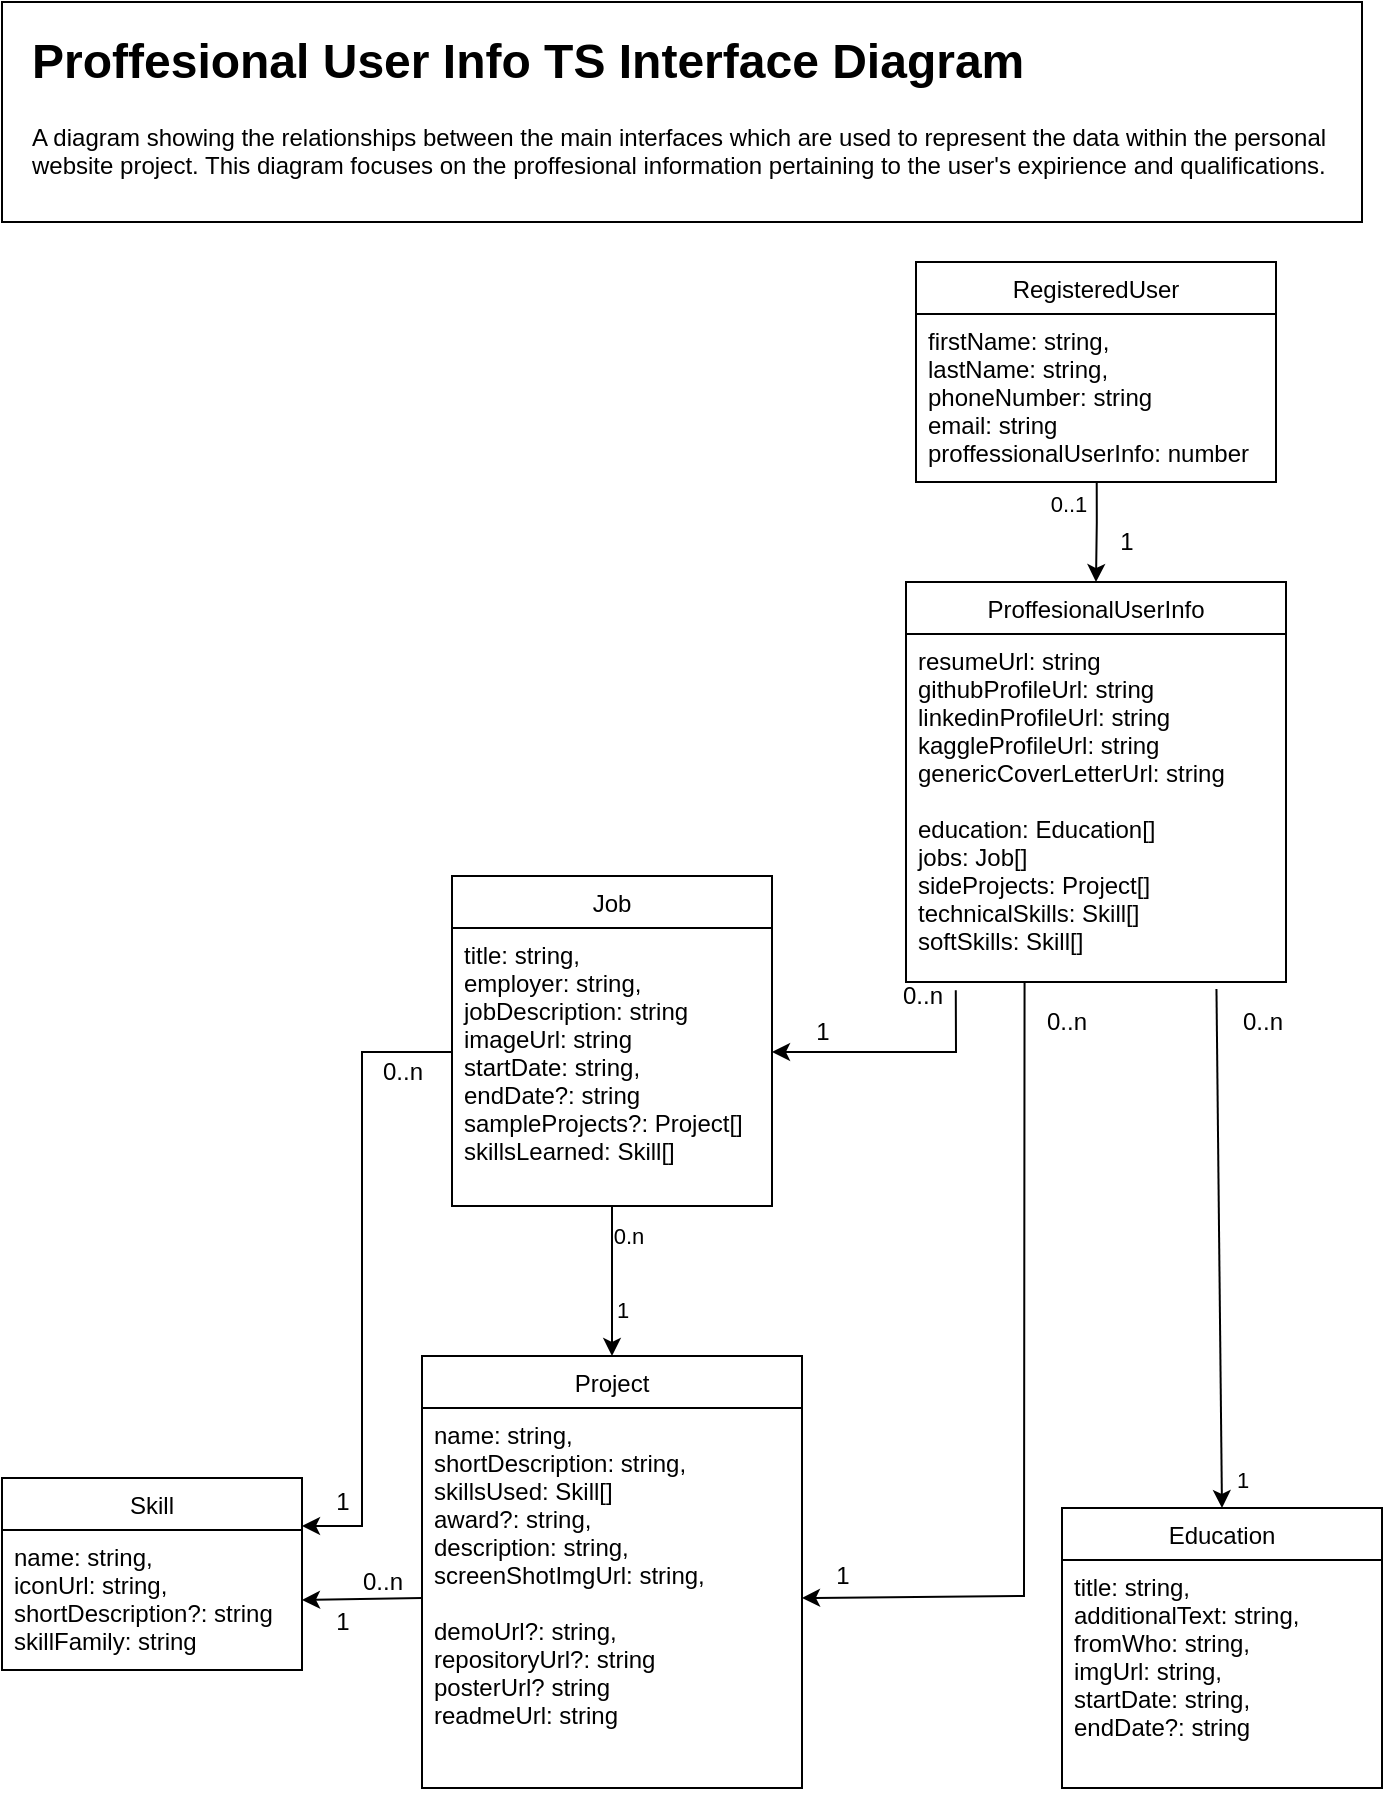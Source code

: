 <mxfile version="17.4.2" type="device"><diagram id="C5RBs43oDa-KdzZeNtuy" name="Page-1"><mxGraphModel dx="1278" dy="737" grid="1" gridSize="10" guides="1" tooltips="1" connect="1" arrows="1" fold="1" page="1" pageScale="1" pageWidth="827" pageHeight="1169" math="0" shadow="0"><root><mxCell id="WIyWlLk6GJQsqaUBKTNV-0"/><mxCell id="WIyWlLk6GJQsqaUBKTNV-1" parent="WIyWlLk6GJQsqaUBKTNV-0"/><mxCell id="FqiBHzkkH_9Ke25Stygz-0" value="" style="rounded=0;whiteSpace=wrap;html=1;" parent="WIyWlLk6GJQsqaUBKTNV-1" vertex="1"><mxGeometry x="40" y="40" width="680" height="110" as="geometry"/></mxCell><mxCell id="FqiBHzkkH_9Ke25Stygz-1" value="&lt;h1&gt;Proffesional User Info TS Interface Diagram&amp;nbsp;&lt;/h1&gt;&lt;p&gt;A diagram showing the relationships between the main interfaces which are used to represent the data within the personal website project. This diagram focuses on the proffesional information pertaining to the user's expirience and qualifications.&lt;/p&gt;" style="text;html=1;strokeColor=none;fillColor=none;spacing=5;spacingTop=-20;whiteSpace=wrap;overflow=hidden;rounded=0;" parent="WIyWlLk6GJQsqaUBKTNV-1" vertex="1"><mxGeometry x="50" y="50" width="660" height="90" as="geometry"/></mxCell><mxCell id="FqiBHzkkH_9Ke25Stygz-11" style="edgeStyle=orthogonalEdgeStyle;rounded=0;orthogonalLoop=1;jettySize=auto;html=1;entryX=0.5;entryY=0;entryDx=0;entryDy=0;exitX=0.502;exitY=1.005;exitDx=0;exitDy=0;exitPerimeter=0;" parent="WIyWlLk6GJQsqaUBKTNV-1" source="FqiBHzkkH_9Ke25Stygz-4" target="FqiBHzkkH_9Ke25Stygz-8" edge="1"><mxGeometry relative="1" as="geometry"><mxPoint x="452" y="503" as="targetPoint"/><mxPoint x="720" y="330" as="sourcePoint"/><Array as="points"><mxPoint x="587" y="300"/><mxPoint x="587" y="300"/></Array></mxGeometry></mxCell><mxCell id="FqiBHzkkH_9Ke25Stygz-12" value="0..1" style="edgeLabel;html=1;align=center;verticalAlign=middle;resizable=0;points=[];" parent="FqiBHzkkH_9Ke25Stygz-11" vertex="1" connectable="0"><mxGeometry x="-0.822" y="9" relative="1" as="geometry"><mxPoint x="-24" y="6" as="offset"/></mxGeometry></mxCell><mxCell id="FqiBHzkkH_9Ke25Stygz-3" value="RegisteredUser" style="swimlane;fontStyle=0;align=center;verticalAlign=top;childLayout=stackLayout;horizontal=1;startSize=26;horizontalStack=0;resizeParent=1;resizeLast=0;collapsible=1;marginBottom=0;rounded=0;shadow=0;strokeWidth=1;" parent="WIyWlLk6GJQsqaUBKTNV-1" vertex="1"><mxGeometry x="497" y="170" width="180" height="110" as="geometry"><mxRectangle x="130" y="380" width="160" height="26" as="alternateBounds"/></mxGeometry></mxCell><mxCell id="FqiBHzkkH_9Ke25Stygz-4" value="firstName: string,&#10;lastName: string,&#10;phoneNumber: string&#10;email: string&#10;proffessionalUserInfo: number" style="text;align=left;verticalAlign=top;spacingLeft=4;spacingRight=4;overflow=hidden;rotatable=0;points=[[0,0.5],[1,0.5]];portConstraint=eastwest;" parent="FqiBHzkkH_9Ke25Stygz-3" vertex="1"><mxGeometry y="26" width="180" height="84" as="geometry"/></mxCell><mxCell id="FqiBHzkkH_9Ke25Stygz-8" value="ProffesionalUserInfo" style="swimlane;fontStyle=0;align=center;verticalAlign=top;childLayout=stackLayout;horizontal=1;startSize=26;horizontalStack=0;resizeParent=1;resizeLast=0;collapsible=1;marginBottom=0;rounded=0;shadow=0;strokeWidth=1;" parent="WIyWlLk6GJQsqaUBKTNV-1" vertex="1"><mxGeometry x="492" y="330" width="190" height="200" as="geometry"><mxRectangle x="130" y="380" width="160" height="26" as="alternateBounds"/></mxGeometry></mxCell><mxCell id="FqiBHzkkH_9Ke25Stygz-9" value="resumeUrl: string&#10;githubProfileUrl: string&#10;linkedinProfileUrl: string&#10;kaggleProfileUrl: string&#10;genericCoverLetterUrl: string&#10;&#10;education: Education[]&#10;jobs: Job[]&#10;sideProjects: Project[]&#10;technicalSkills: Skill[]&#10;softSkills: Skill[] &#10;" style="text;align=left;verticalAlign=top;spacingLeft=4;spacingRight=4;overflow=hidden;rotatable=0;points=[[0,0.5],[1,0.5]];portConstraint=eastwest;" parent="FqiBHzkkH_9Ke25Stygz-8" vertex="1"><mxGeometry y="26" width="190" height="174" as="geometry"/></mxCell><mxCell id="FqiBHzkkH_9Ke25Stygz-13" value="1" style="text;html=1;align=center;verticalAlign=middle;resizable=0;points=[];autosize=1;strokeColor=none;fillColor=none;" parent="WIyWlLk6GJQsqaUBKTNV-1" vertex="1"><mxGeometry x="592" y="300" width="20" height="20" as="geometry"/></mxCell><mxCell id="FqiBHzkkH_9Ke25Stygz-17" value="Project" style="swimlane;fontStyle=0;align=center;verticalAlign=top;childLayout=stackLayout;horizontal=1;startSize=26;horizontalStack=0;resizeParent=1;resizeLast=0;collapsible=1;marginBottom=0;rounded=0;shadow=0;strokeWidth=1;" parent="WIyWlLk6GJQsqaUBKTNV-1" vertex="1"><mxGeometry x="250" y="717" width="190" height="216" as="geometry"><mxRectangle x="130" y="380" width="160" height="26" as="alternateBounds"/></mxGeometry></mxCell><mxCell id="FqiBHzkkH_9Ke25Stygz-18" value="name: string,&#10;shortDescription: string,&#10;skillsUsed: Skill[]&#10;award?: string,&#10;description: string,&#10;screenShotImgUrl: string,&#10;&#10;demoUrl?: string,&#10;repositoryUrl?: string&#10;posterUrl? string&#10;readmeUrl: string" style="text;align=left;verticalAlign=top;spacingLeft=4;spacingRight=4;overflow=hidden;rotatable=0;points=[[0,0.5],[1,0.5]];portConstraint=eastwest;" parent="FqiBHzkkH_9Ke25Stygz-17" vertex="1"><mxGeometry y="26" width="190" height="190" as="geometry"/></mxCell><mxCell id="FqiBHzkkH_9Ke25Stygz-19" value="Skill" style="swimlane;fontStyle=0;align=center;verticalAlign=top;childLayout=stackLayout;horizontal=1;startSize=26;horizontalStack=0;resizeParent=1;resizeLast=0;collapsible=1;marginBottom=0;rounded=0;shadow=0;strokeWidth=1;" parent="WIyWlLk6GJQsqaUBKTNV-1" vertex="1"><mxGeometry x="40" y="778" width="150" height="96" as="geometry"><mxRectangle x="130" y="380" width="160" height="26" as="alternateBounds"/></mxGeometry></mxCell><mxCell id="FqiBHzkkH_9Ke25Stygz-20" value="name: string,&#10;iconUrl: string,&#10;shortDescription?: string&#10;skillFamily: string" style="text;align=left;verticalAlign=top;spacingLeft=4;spacingRight=4;overflow=hidden;rotatable=0;points=[[0,0.5],[1,0.5]];portConstraint=eastwest;" parent="FqiBHzkkH_9Ke25Stygz-19" vertex="1"><mxGeometry y="26" width="150" height="70" as="geometry"/></mxCell><mxCell id="FqiBHzkkH_9Ke25Stygz-22" value="Job" style="swimlane;fontStyle=0;align=center;verticalAlign=top;childLayout=stackLayout;horizontal=1;startSize=26;horizontalStack=0;resizeParent=1;resizeLast=0;collapsible=1;marginBottom=0;rounded=0;shadow=0;strokeWidth=1;" parent="WIyWlLk6GJQsqaUBKTNV-1" vertex="1"><mxGeometry x="265" y="477" width="160" height="165" as="geometry"><mxRectangle x="130" y="380" width="160" height="26" as="alternateBounds"/></mxGeometry></mxCell><mxCell id="FqiBHzkkH_9Ke25Stygz-23" value="title: string, &#10;employer: string,&#10;jobDescription: string &#10;imageUrl: string&#10;startDate: string,&#10;endDate?: string&#10;sampleProjects?: Project[]&#10;skillsLearned: Skill[]" style="text;align=left;verticalAlign=top;spacingLeft=4;spacingRight=4;overflow=hidden;rotatable=0;points=[[0,0.5],[1,0.5]];portConstraint=eastwest;" parent="FqiBHzkkH_9Ke25Stygz-22" vertex="1"><mxGeometry y="26" width="160" height="124" as="geometry"/></mxCell><mxCell id="FqiBHzkkH_9Ke25Stygz-24" value="Education" style="swimlane;fontStyle=0;align=center;verticalAlign=top;childLayout=stackLayout;horizontal=1;startSize=26;horizontalStack=0;resizeParent=1;resizeLast=0;collapsible=1;marginBottom=0;rounded=0;shadow=0;strokeWidth=1;" parent="WIyWlLk6GJQsqaUBKTNV-1" vertex="1"><mxGeometry x="570" y="793" width="160" height="140" as="geometry"><mxRectangle x="130" y="380" width="160" height="26" as="alternateBounds"/></mxGeometry></mxCell><mxCell id="FqiBHzkkH_9Ke25Stygz-25" value="title: string,&#10;additionalText: string,&#10;fromWho: string,&#10;imgUrl: string,&#10;startDate: string,&#10;endDate?: string&#10;" style="text;align=left;verticalAlign=top;spacingLeft=4;spacingRight=4;overflow=hidden;rotatable=0;points=[[0,0.5],[1,0.5]];portConstraint=eastwest;" parent="FqiBHzkkH_9Ke25Stygz-24" vertex="1"><mxGeometry y="26" width="160" height="104" as="geometry"/></mxCell><mxCell id="FqiBHzkkH_9Ke25Stygz-26" value="" style="endArrow=classic;html=1;rounded=0;exitX=0.5;exitY=1;exitDx=0;exitDy=0;entryX=0.5;entryY=0;entryDx=0;entryDy=0;" parent="WIyWlLk6GJQsqaUBKTNV-1" source="FqiBHzkkH_9Ke25Stygz-22" target="FqiBHzkkH_9Ke25Stygz-17" edge="1"><mxGeometry width="50" height="50" relative="1" as="geometry"><mxPoint x="340" y="707" as="sourcePoint"/><mxPoint x="390" y="657" as="targetPoint"/></mxGeometry></mxCell><mxCell id="FqiBHzkkH_9Ke25Stygz-31" value="0.n" style="edgeLabel;html=1;align=center;verticalAlign=middle;resizable=0;points=[];" parent="FqiBHzkkH_9Ke25Stygz-26" vertex="1" connectable="0"><mxGeometry x="-0.594" y="8" relative="1" as="geometry"><mxPoint as="offset"/></mxGeometry></mxCell><mxCell id="FqiBHzkkH_9Ke25Stygz-32" value="1" style="edgeLabel;html=1;align=center;verticalAlign=middle;resizable=0;points=[];" parent="FqiBHzkkH_9Ke25Stygz-26" vertex="1" connectable="0"><mxGeometry x="0.391" y="5" relative="1" as="geometry"><mxPoint as="offset"/></mxGeometry></mxCell><mxCell id="FqiBHzkkH_9Ke25Stygz-27" value="" style="endArrow=classic;html=1;rounded=0;entryX=1;entryY=0.5;entryDx=0;entryDy=0;exitX=0;exitY=0.5;exitDx=0;exitDy=0;" parent="WIyWlLk6GJQsqaUBKTNV-1" source="FqiBHzkkH_9Ke25Stygz-18" target="FqiBHzkkH_9Ke25Stygz-20" edge="1"><mxGeometry width="50" height="50" relative="1" as="geometry"><mxPoint x="382" y="992" as="sourcePoint"/><mxPoint x="492" y="842" as="targetPoint"/></mxGeometry></mxCell><mxCell id="FqiBHzkkH_9Ke25Stygz-28" value="" style="endArrow=classic;html=1;rounded=0;entryX=0.5;entryY=0;entryDx=0;entryDy=0;exitX=0.817;exitY=1.02;exitDx=0;exitDy=0;exitPerimeter=0;" parent="WIyWlLk6GJQsqaUBKTNV-1" source="FqiBHzkkH_9Ke25Stygz-9" target="FqiBHzkkH_9Ke25Stygz-24" edge="1"><mxGeometry width="50" height="50" relative="1" as="geometry"><mxPoint x="580" y="617" as="sourcePoint"/><mxPoint x="552" y="885" as="targetPoint"/></mxGeometry></mxCell><mxCell id="FqiBHzkkH_9Ke25Stygz-30" value="1" style="edgeLabel;html=1;align=center;verticalAlign=middle;resizable=0;points=[];" parent="FqiBHzkkH_9Ke25Stygz-28" vertex="1" connectable="0"><mxGeometry x="0.447" y="5" relative="1" as="geometry"><mxPoint x="6" y="57" as="offset"/></mxGeometry></mxCell><mxCell id="FqiBHzkkH_9Ke25Stygz-33" value="" style="endArrow=classic;html=1;rounded=0;exitX=0;exitY=0.5;exitDx=0;exitDy=0;entryX=1;entryY=0.25;entryDx=0;entryDy=0;" parent="WIyWlLk6GJQsqaUBKTNV-1" source="FqiBHzkkH_9Ke25Stygz-23" edge="1" target="FqiBHzkkH_9Ke25Stygz-19"><mxGeometry width="50" height="50" relative="1" as="geometry"><mxPoint x="582" y="667" as="sourcePoint"/><mxPoint x="622" y="817" as="targetPoint"/><Array as="points"><mxPoint x="220" y="565"/><mxPoint x="220" y="802"/></Array></mxGeometry></mxCell><mxCell id="bm7z-wqn9QyZMoSdPgck-0" value="" style="endArrow=classic;html=1;rounded=0;exitX=0.131;exitY=1.024;exitDx=0;exitDy=0;exitPerimeter=0;entryX=1;entryY=0.5;entryDx=0;entryDy=0;" edge="1" parent="WIyWlLk6GJQsqaUBKTNV-1" source="FqiBHzkkH_9Ke25Stygz-9" target="FqiBHzkkH_9Ke25Stygz-23"><mxGeometry width="50" height="50" relative="1" as="geometry"><mxPoint x="400" y="647" as="sourcePoint"/><mxPoint x="450" y="597" as="targetPoint"/><Array as="points"><mxPoint x="517" y="565"/></Array></mxGeometry></mxCell><mxCell id="bm7z-wqn9QyZMoSdPgck-1" value="0..n" style="text;html=1;align=center;verticalAlign=middle;resizable=0;points=[];autosize=1;strokeColor=none;fillColor=none;" vertex="1" parent="WIyWlLk6GJQsqaUBKTNV-1"><mxGeometry x="650" y="540" width="40" height="20" as="geometry"/></mxCell><mxCell id="bm7z-wqn9QyZMoSdPgck-2" value="" style="endArrow=classic;html=1;rounded=0;exitX=0.312;exitY=1.001;exitDx=0;exitDy=0;exitPerimeter=0;entryX=1;entryY=0.5;entryDx=0;entryDy=0;" edge="1" parent="WIyWlLk6GJQsqaUBKTNV-1" source="FqiBHzkkH_9Ke25Stygz-9" target="FqiBHzkkH_9Ke25Stygz-18"><mxGeometry width="50" height="50" relative="1" as="geometry"><mxPoint x="400" y="847" as="sourcePoint"/><mxPoint x="551" y="917" as="targetPoint"/><Array as="points"><mxPoint x="551" y="837"/></Array></mxGeometry></mxCell><mxCell id="bm7z-wqn9QyZMoSdPgck-3" value="1" style="text;html=1;align=center;verticalAlign=middle;resizable=0;points=[];autosize=1;strokeColor=none;fillColor=none;" vertex="1" parent="WIyWlLk6GJQsqaUBKTNV-1"><mxGeometry x="440" y="545" width="20" height="20" as="geometry"/></mxCell><mxCell id="bm7z-wqn9QyZMoSdPgck-4" value="0..n" style="text;html=1;align=center;verticalAlign=middle;resizable=0;points=[];autosize=1;strokeColor=none;fillColor=none;" vertex="1" parent="WIyWlLk6GJQsqaUBKTNV-1"><mxGeometry x="480" y="527" width="40" height="20" as="geometry"/></mxCell><mxCell id="bm7z-wqn9QyZMoSdPgck-5" value="1" style="text;html=1;align=center;verticalAlign=middle;resizable=0;points=[];autosize=1;strokeColor=none;fillColor=none;" vertex="1" parent="WIyWlLk6GJQsqaUBKTNV-1"><mxGeometry x="450" y="817" width="20" height="20" as="geometry"/></mxCell><mxCell id="bm7z-wqn9QyZMoSdPgck-6" value="0..n" style="text;html=1;align=center;verticalAlign=middle;resizable=0;points=[];autosize=1;strokeColor=none;fillColor=none;" vertex="1" parent="WIyWlLk6GJQsqaUBKTNV-1"><mxGeometry x="552" y="540" width="40" height="20" as="geometry"/></mxCell><mxCell id="bm7z-wqn9QyZMoSdPgck-7" value="1" style="text;html=1;align=center;verticalAlign=middle;resizable=0;points=[];autosize=1;strokeColor=none;fillColor=none;" vertex="1" parent="WIyWlLk6GJQsqaUBKTNV-1"><mxGeometry x="200" y="780" width="20" height="20" as="geometry"/></mxCell><mxCell id="bm7z-wqn9QyZMoSdPgck-8" value="1" style="text;html=1;align=center;verticalAlign=middle;resizable=0;points=[];autosize=1;strokeColor=none;fillColor=none;" vertex="1" parent="WIyWlLk6GJQsqaUBKTNV-1"><mxGeometry x="200" y="840" width="20" height="20" as="geometry"/></mxCell><mxCell id="bm7z-wqn9QyZMoSdPgck-9" value="0..n" style="text;html=1;align=center;verticalAlign=middle;resizable=0;points=[];autosize=1;strokeColor=none;fillColor=none;" vertex="1" parent="WIyWlLk6GJQsqaUBKTNV-1"><mxGeometry x="220" y="565" width="40" height="20" as="geometry"/></mxCell><mxCell id="bm7z-wqn9QyZMoSdPgck-10" value="0..n" style="text;html=1;align=center;verticalAlign=middle;resizable=0;points=[];autosize=1;strokeColor=none;fillColor=none;" vertex="1" parent="WIyWlLk6GJQsqaUBKTNV-1"><mxGeometry x="210" y="820" width="40" height="20" as="geometry"/></mxCell></root></mxGraphModel></diagram></mxfile>